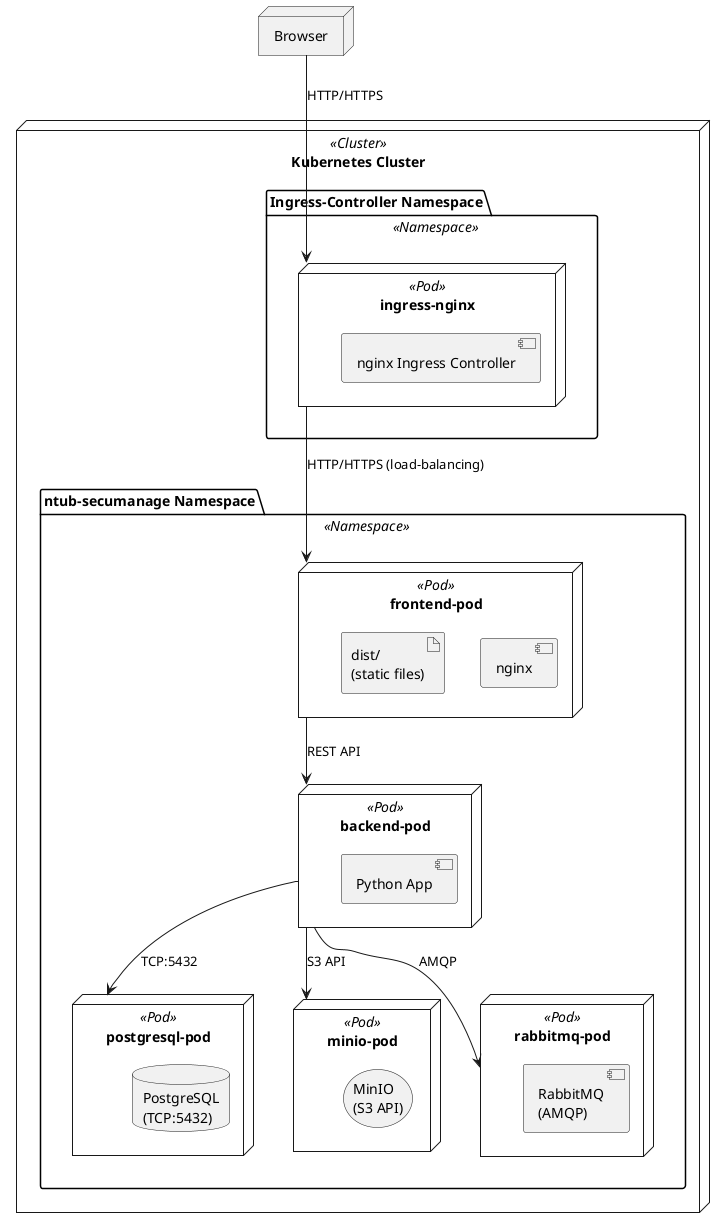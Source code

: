 @startuml
node "Browser" 

node "Kubernetes Cluster" <<Cluster>> {
  package "Ingress-Controller Namespace" <<Namespace>> {
    node "ingress-nginx" <<Pod>> as IngressController {
      component "nginx Ingress Controller"
    }
  }
  package "ntub-secumanage Namespace" <<Namespace>> {
    node "frontend-pod" <<Pod>> as FE {
      component "nginx"
      artifact "dist/\n(static files)"
    }
    node "backend-pod" <<Pod>> as BE {
      component "Python App"
    }
    node "postgresql-pod" <<Pod>> as DB {
      database "PostgreSQL\n(TCP:5432)"
    }
    node "minio-pod" <<Pod>> as S3 {
      storage "MinIO\n(S3 API)"
    }
    node "rabbitmq-pod" <<Pod>> as RMQ {
      component "RabbitMQ\n(AMQP)"
    }
  }
}

Browser --> IngressController : HTTP/HTTPS
IngressController --> FE   : HTTP/HTTPS (load-balancing)
FE               --> BE   : REST API
BE               --> DB   : TCP:5432
BE               --> S3   : S3 API
BE               --> RMQ  : AMQP
@enduml